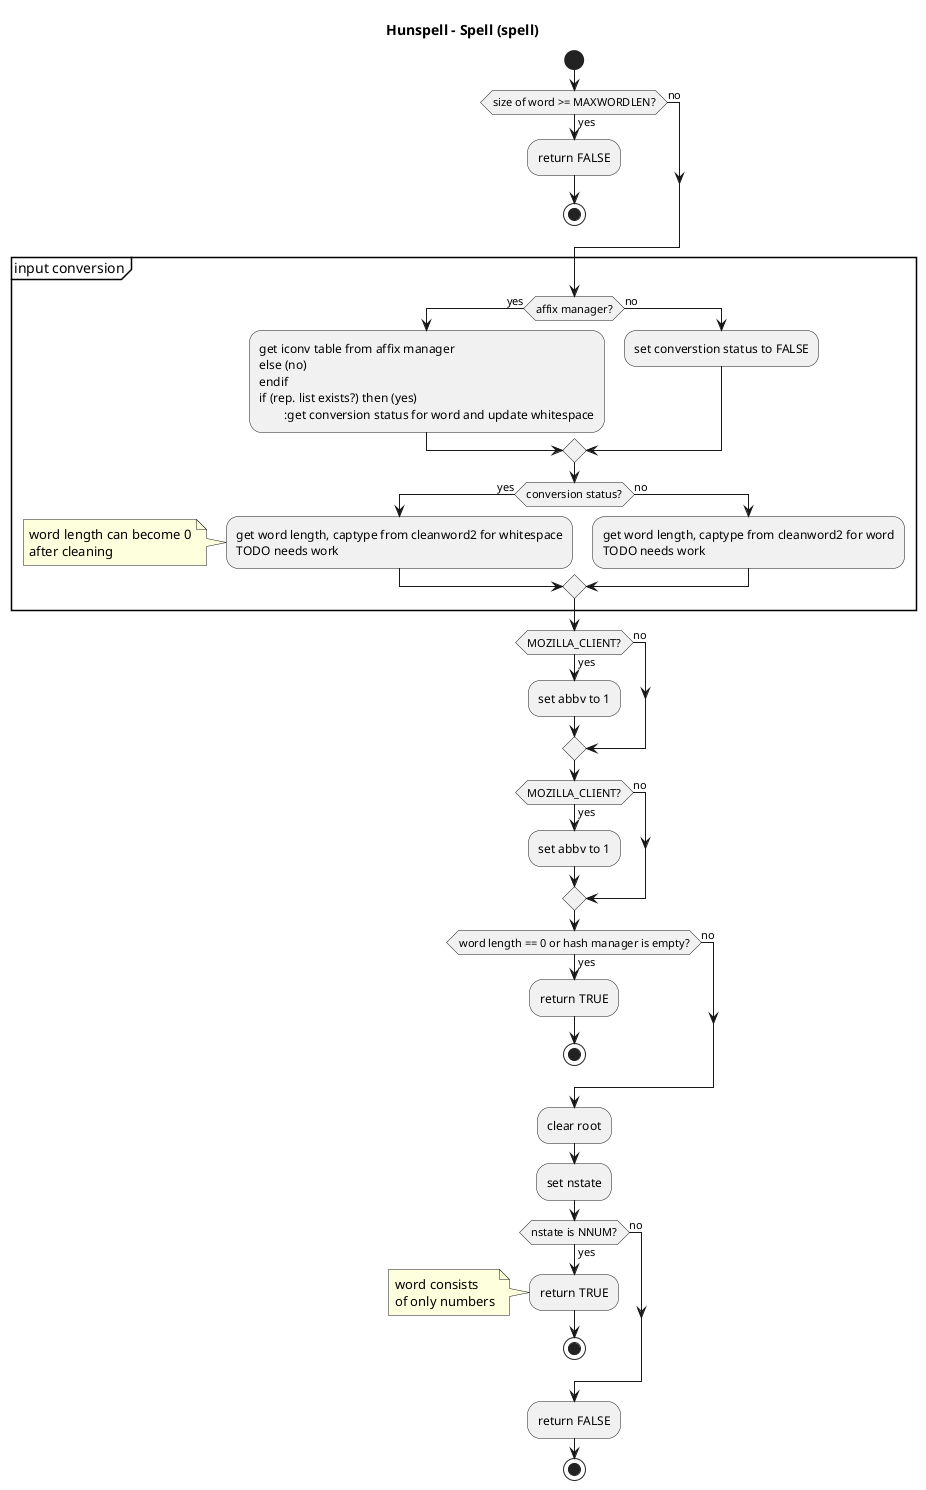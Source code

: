 @startuml

title Hunspell - Spell (spell)

start

if (size of word >= MAXWORDLEN?) then (yes)
	:return FALSE;
	stop
else (no)
endif

partition "input conversion" {
	if (affix manager?) then (yes)
		:get iconv table from affix manager
	else (no)
	endif
	if (rep. list exists?) then (yes)
		:get conversion status for word and update whitespace;
	else (no)
		:set converstion status to FALSE;
	endif
	if (conversion status?) then (yes)
		:get word length, captype from cleanword2 for whitespace\nTODO needs work;
		note left: word length can become 0\nafter cleaning
	else (no)
		:get word length, captype from cleanword2 for word\nTODO needs work;
	endif
}

if (MOZILLA_CLIENT?) then (yes)
	:set abbv to 1;
else (no)
endif

if (MOZILLA_CLIENT?) then (yes)
	:set abbv to 1;
else (no)
endif

if (word length == 0 or hash manager is empty?) then (yes)
	:return TRUE;
	stop
else (no)
endif

:clear root;
:set nstate;
if (nstate is NNUM?) then (yes)
	:return TRUE;
	note left: word consists\nof only numbers
	stop
else (no)
endif




:return FALSE;
stop

@enduml
